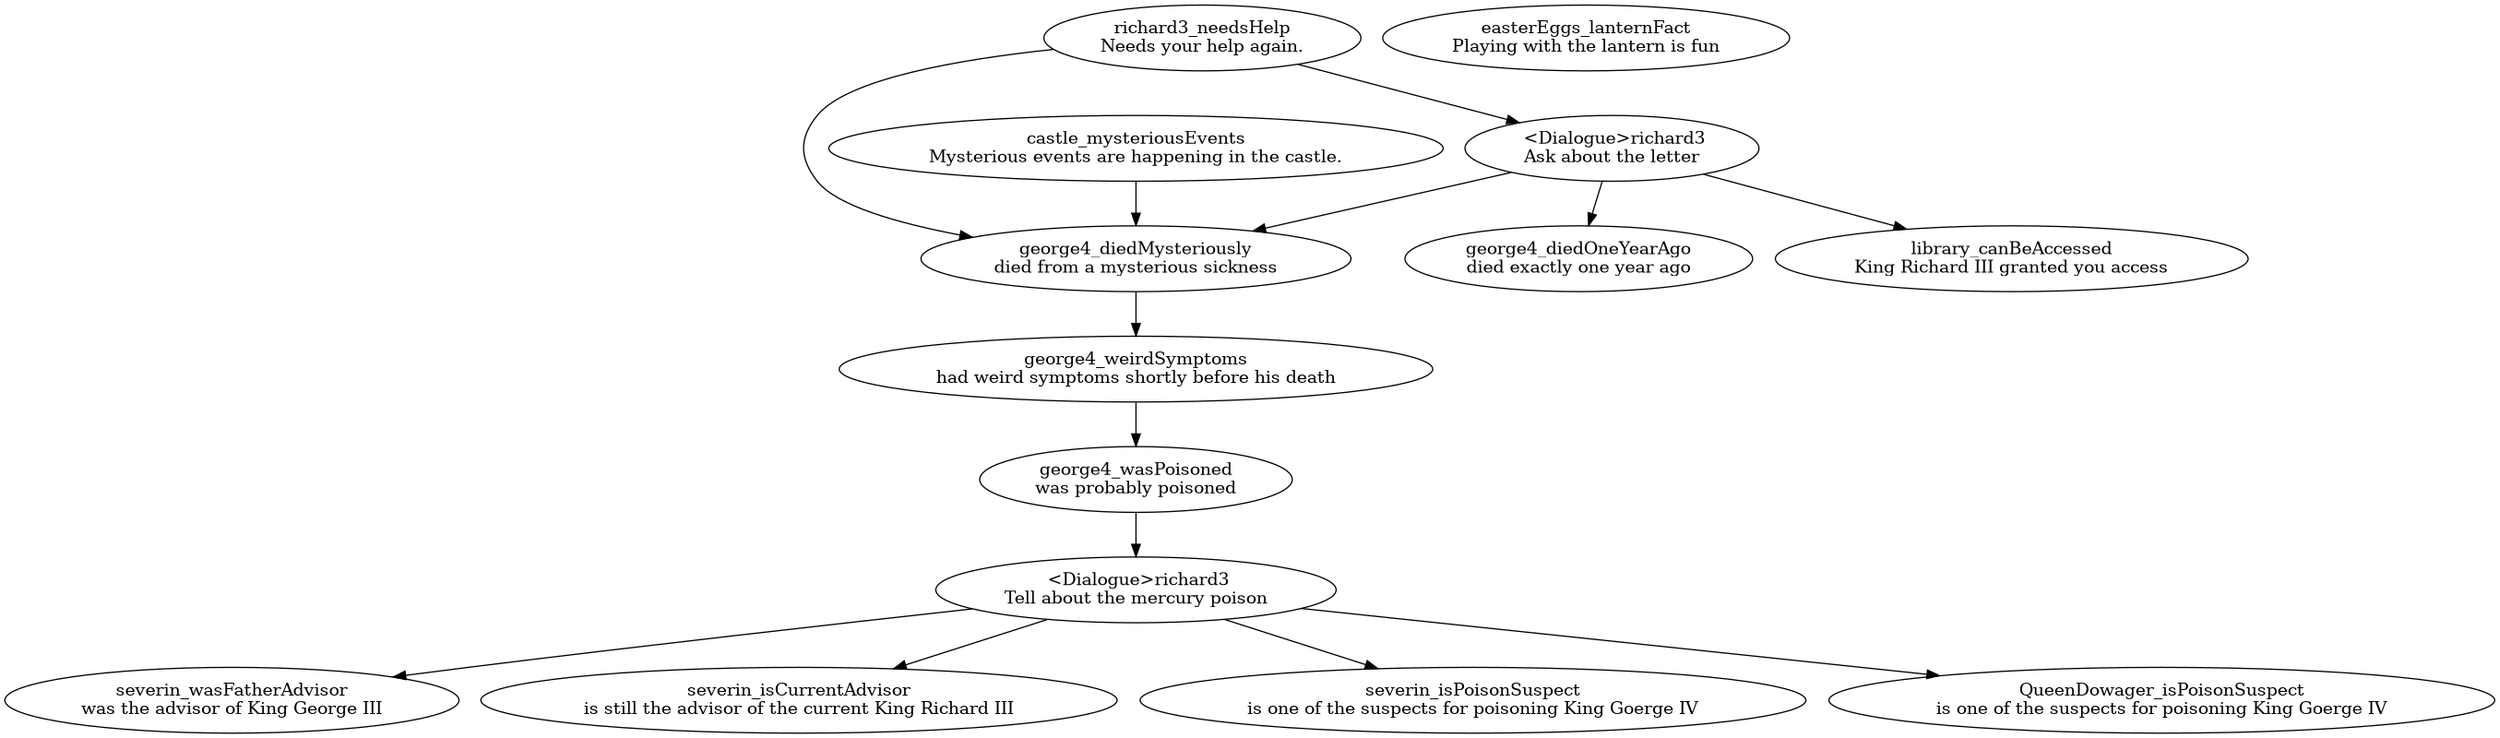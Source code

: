 @startuml
digraph facts {

richard3_needsHelp [label ="richard3_needsHelp\nNeeds your help again."]
george4_diedMysteriously [label ="george4_diedMysteriously\ndied from a mysterious sickness"]
george4_weirdSymptoms [label ="george4_weirdSymptoms\nhad weird symptoms shortly before his death"]
george4_wasPoisoned [label ="george4_wasPoisoned\nwas probably poisoned"]
george4_diedOneYearAgo [label ="george4_diedOneYearAgo\ndied exactly one year ago"]
severin_wasFatherAdvisor [label ="severin_wasFatherAdvisor\nwas the advisor of King George III"]
severin_isCurrentAdvisor [label ="severin_isCurrentAdvisor\nis still the advisor of the current King Richard III"]
severin_isPoisonSuspect [label ="severin_isPoisonSuspect\nis one of the suspects for poisoning King Goerge IV"]
castle_mysteriousEvents [label ="castle_mysteriousEvents\nMysterious events are happening in the castle."]
library_canBeAccessed [label ="library_canBeAccessed\nKing Richard III granted you access"]
easterEggs_lanternFact [label ="easterEggs_lanternFact\nPlaying with the lantern is fun"]
QueenDowager_isPoisonSuspect [label ="QueenDowager_isPoisonSuspect\nis one of the suspects for poisoning King Goerge IV"]

richard3_needsHelp -> george4_diedMysteriously
castle_mysteriousEvents -> george4_diedMysteriously
george4_diedMysteriously -> george4_weirdSymptoms
george4_weirdSymptoms -> george4_wasPoisoned

'archeologist
'richard3
richard3_Ask_about_the_letter [label =" <Dialogue>richard3\nAsk about the letter"]
richard3_needsHelp -> richard3_Ask_about_the_letter
richard3_Ask_about_the_letter -> george4_diedOneYearAgo
richard3_Ask_about_the_letter -> george4_diedMysteriously
richard3_Ask_about_the_letter -> library_canBeAccessed
richard3_Tell_about_the_mercury_poison [label =" <Dialogue>richard3\nTell about the mercury poison"]
george4_wasPoisoned -> richard3_Tell_about_the_mercury_poison
richard3_Tell_about_the_mercury_poison -> severin_isPoisonSuspect
richard3_Tell_about_the_mercury_poison -> QueenDowager_isPoisonSuspect
richard3_Tell_about_the_mercury_poison -> severin_wasFatherAdvisor
richard3_Tell_about_the_mercury_poison -> severin_isCurrentAdvisor

}
@enduml